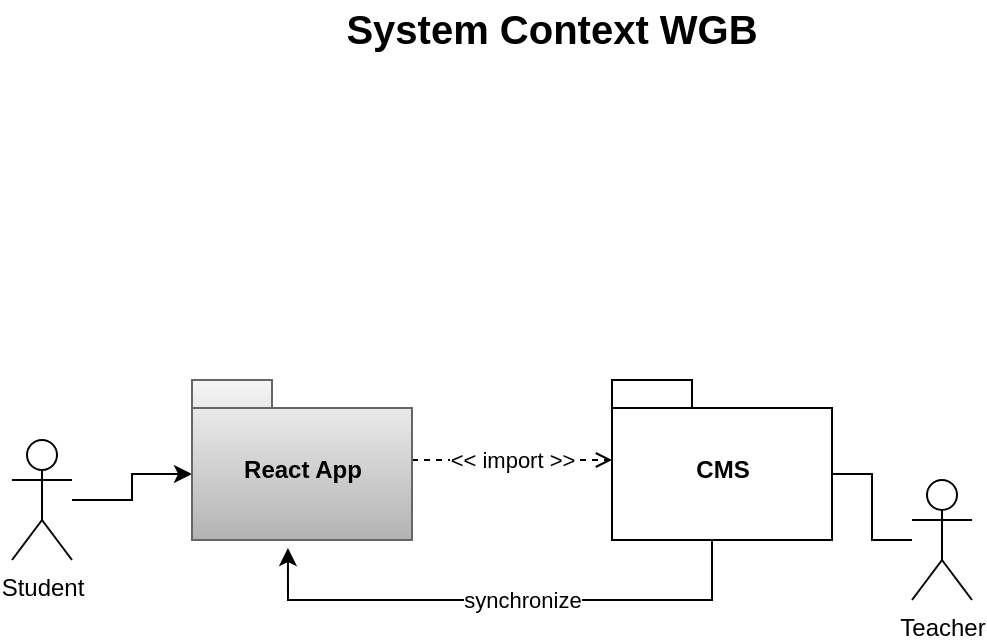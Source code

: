 <mxfile version="18.0.6" type="github">
  <diagram id="tjd_tc5IpjrrBPNeElXo" name="System context">
    <mxGraphModel dx="973" dy="650" grid="1" gridSize="10" guides="1" tooltips="1" connect="1" arrows="1" fold="1" page="1" pageScale="1" pageWidth="850" pageHeight="1100" math="0" shadow="0">
      <root>
        <mxCell id="jfjnhQVOOTjRMuESyao--0" />
        <mxCell id="jfjnhQVOOTjRMuESyao--1" parent="jfjnhQVOOTjRMuESyao--0" />
        <mxCell id="9WcTvpFVvzm3gj0QFyEQ-0" style="edgeStyle=orthogonalEdgeStyle;rounded=0;orthogonalLoop=1;jettySize=auto;html=1;entryX=0;entryY=0;entryDx=0;entryDy=47;entryPerimeter=0;" edge="1" parent="jfjnhQVOOTjRMuESyao--1" source="xz_SwJ7oLosrli27zwhD-0" target="aMJKWlBo-nqmuBM7njpC-0">
          <mxGeometry relative="1" as="geometry" />
        </mxCell>
        <mxCell id="xz_SwJ7oLosrli27zwhD-0" value="Student" style="shape=umlActor;verticalLabelPosition=bottom;verticalAlign=top;html=1;outlineConnect=0;" parent="jfjnhQVOOTjRMuESyao--1" vertex="1">
          <mxGeometry x="170" y="290" width="30" height="60" as="geometry" />
        </mxCell>
        <mxCell id="BgHOzto-WiFFnWsPi2GT-0" style="edgeStyle=orthogonalEdgeStyle;rounded=0;orthogonalLoop=1;jettySize=auto;html=1;entryX=0;entryY=0;entryDx=110;entryDy=47;entryPerimeter=0;endArrow=none;endFill=0;" parent="jfjnhQVOOTjRMuESyao--1" source="xz_SwJ7oLosrli27zwhD-1" target="aMJKWlBo-nqmuBM7njpC-5" edge="1">
          <mxGeometry relative="1" as="geometry" />
        </mxCell>
        <mxCell id="xz_SwJ7oLosrli27zwhD-1" value="Teacher" style="shape=umlActor;verticalLabelPosition=bottom;verticalAlign=top;html=1;outlineConnect=0;" parent="jfjnhQVOOTjRMuESyao--1" vertex="1">
          <mxGeometry x="620" y="310" width="30" height="60" as="geometry" />
        </mxCell>
        <mxCell id="aMJKWlBo-nqmuBM7njpC-6" value="&amp;lt;&amp;lt; import &amp;gt;&amp;gt;" style="edgeStyle=orthogonalEdgeStyle;rounded=0;orthogonalLoop=1;jettySize=auto;html=1;dashed=1;endArrow=open;endFill=0;" parent="jfjnhQVOOTjRMuESyao--1" source="aMJKWlBo-nqmuBM7njpC-0" target="aMJKWlBo-nqmuBM7njpC-5" edge="1">
          <mxGeometry relative="1" as="geometry" />
        </mxCell>
        <mxCell id="aMJKWlBo-nqmuBM7njpC-0" value="React App" style="shape=folder;fontStyle=1;spacingTop=10;tabWidth=40;tabHeight=14;tabPosition=left;html=1;fillColor=#f5f5f5;strokeColor=#666666;gradientColor=#b3b3b3;" parent="jfjnhQVOOTjRMuESyao--1" vertex="1">
          <mxGeometry x="260" y="260" width="110" height="80" as="geometry" />
        </mxCell>
        <mxCell id="9WcTvpFVvzm3gj0QFyEQ-2" style="edgeStyle=orthogonalEdgeStyle;rounded=0;orthogonalLoop=1;jettySize=auto;html=1;entryX=0.436;entryY=1.05;entryDx=0;entryDy=0;entryPerimeter=0;" edge="1" parent="jfjnhQVOOTjRMuESyao--1" source="aMJKWlBo-nqmuBM7njpC-5" target="aMJKWlBo-nqmuBM7njpC-0">
          <mxGeometry relative="1" as="geometry">
            <Array as="points">
              <mxPoint x="520" y="370" />
              <mxPoint x="308" y="370" />
            </Array>
          </mxGeometry>
        </mxCell>
        <mxCell id="9WcTvpFVvzm3gj0QFyEQ-3" value="synchronize" style="edgeLabel;html=1;align=center;verticalAlign=middle;resizable=0;points=[];" vertex="1" connectable="0" parent="9WcTvpFVvzm3gj0QFyEQ-2">
          <mxGeometry x="-0.052" relative="1" as="geometry">
            <mxPoint x="2" as="offset" />
          </mxGeometry>
        </mxCell>
        <mxCell id="aMJKWlBo-nqmuBM7njpC-5" value="CMS" style="shape=folder;fontStyle=1;spacingTop=10;tabWidth=40;tabHeight=14;tabPosition=left;html=1;" parent="jfjnhQVOOTjRMuESyao--1" vertex="1">
          <mxGeometry x="470" y="260" width="110" height="80" as="geometry" />
        </mxCell>
        <mxCell id="lcmkKaVYmN056FvVXzMb-0" value="System Context WGB" style="text;align=center;fontStyle=1;verticalAlign=middle;spacingLeft=3;spacingRight=3;strokeColor=none;rotatable=0;points=[[0,0.5],[1,0.5]];portConstraint=eastwest;fontSize=20;" parent="jfjnhQVOOTjRMuESyao--1" vertex="1">
          <mxGeometry x="400" y="70" width="80" height="26" as="geometry" />
        </mxCell>
      </root>
    </mxGraphModel>
  </diagram>
</mxfile>
